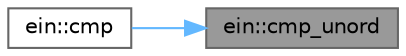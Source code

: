 digraph "ein::cmp_unord"
{
 // INTERACTIVE_SVG=YES
 // LATEX_PDF_SIZE
  bgcolor="transparent";
  edge [fontname=Helvetica,fontsize=10,labelfontname=Helvetica,labelfontsize=10];
  node [fontname=Helvetica,fontsize=10,shape=box,height=0.2,width=0.4];
  rankdir="RL";
  Node1 [id="Node000001",label="ein::cmp_unord",height=0.2,width=0.4,color="gray40", fillcolor="grey60", style="filled", fontcolor="black",tooltip=" "];
  Node1 -> Node2 [id="edge1_Node000001_Node000002",dir="back",color="steelblue1",style="solid",tooltip=" "];
  Node2 [id="Node000002",label="ein::cmp",height=0.2,width=0.4,color="grey40", fillcolor="white", style="filled",URL="$dc/db9/group__numerics.html#gadeb9c3d409bcba9ea1bad3b5df34eb8d",tooltip="perform an avx512 style floating point comparison for scalar values."];
}
